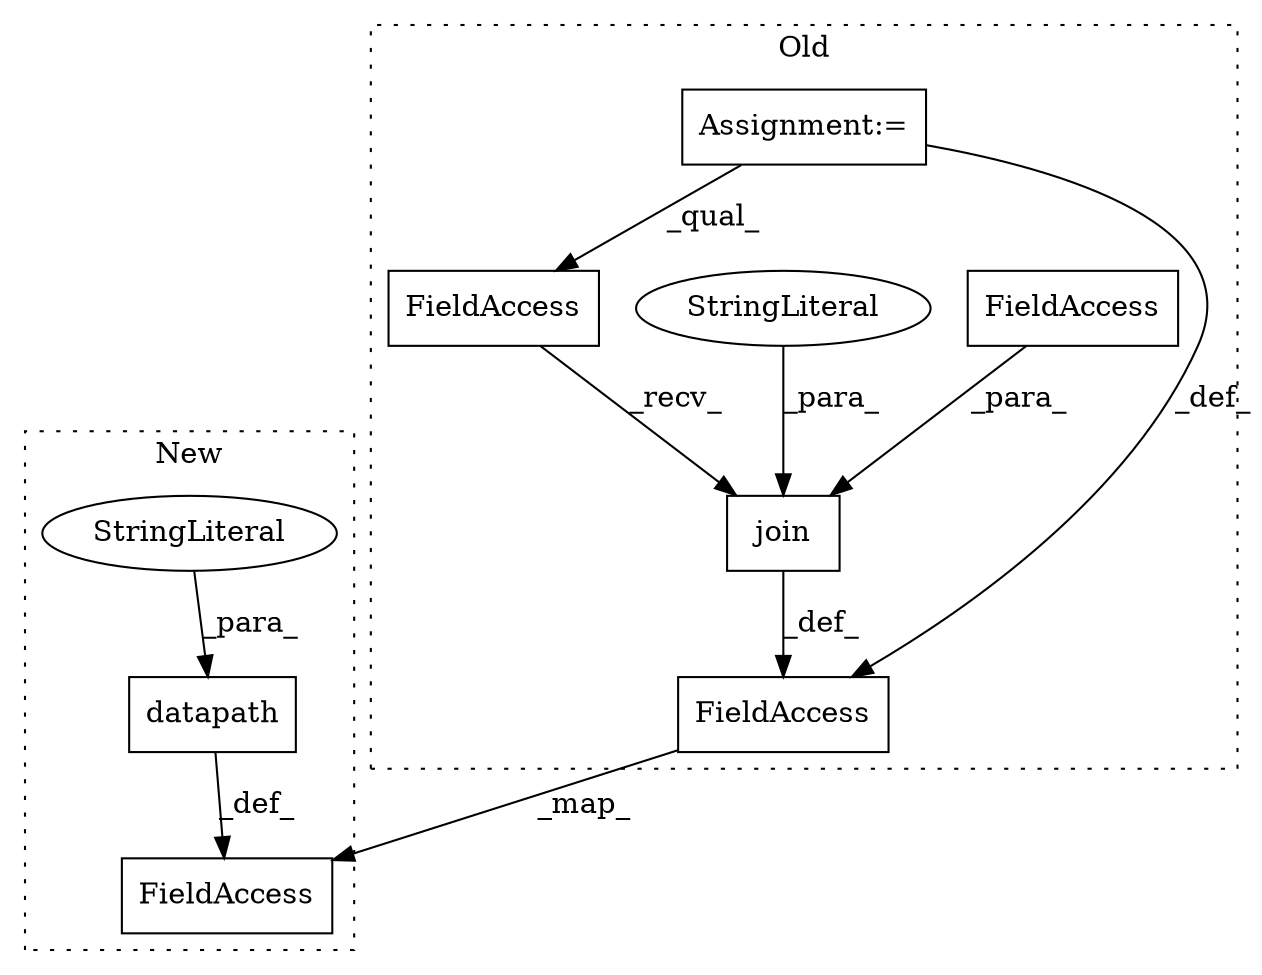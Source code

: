 digraph G {
subgraph cluster0 {
1 [label="join" a="32" s="8522,8570" l="5,1" shape="box"];
3 [label="FieldAccess" a="22" s="8514" l="7" shape="box"];
4 [label="FieldAccess" a="22" s="8527" l="11" shape="box"];
5 [label="Assignment:=" a="7" s="8370" l="2" shape="box"];
7 [label="StringLiteral" a="45" s="8551" l="19" shape="ellipse"];
9 [label="FieldAccess" a="22" s="8481" l="14" shape="box"];
label = "Old";
style="dotted";
}
subgraph cluster1 {
2 [label="datapath" a="32" s="8416,8444" l="9,1" shape="box"];
6 [label="StringLiteral" a="45" s="8425" l="19" shape="ellipse"];
8 [label="FieldAccess" a="22" s="8383" l="14" shape="box"];
label = "New";
style="dotted";
}
1 -> 9 [label="_def_"];
2 -> 8 [label="_def_"];
3 -> 1 [label="_recv_"];
4 -> 1 [label="_para_"];
5 -> 9 [label="_def_"];
5 -> 3 [label="_qual_"];
6 -> 2 [label="_para_"];
7 -> 1 [label="_para_"];
9 -> 8 [label="_map_"];
}